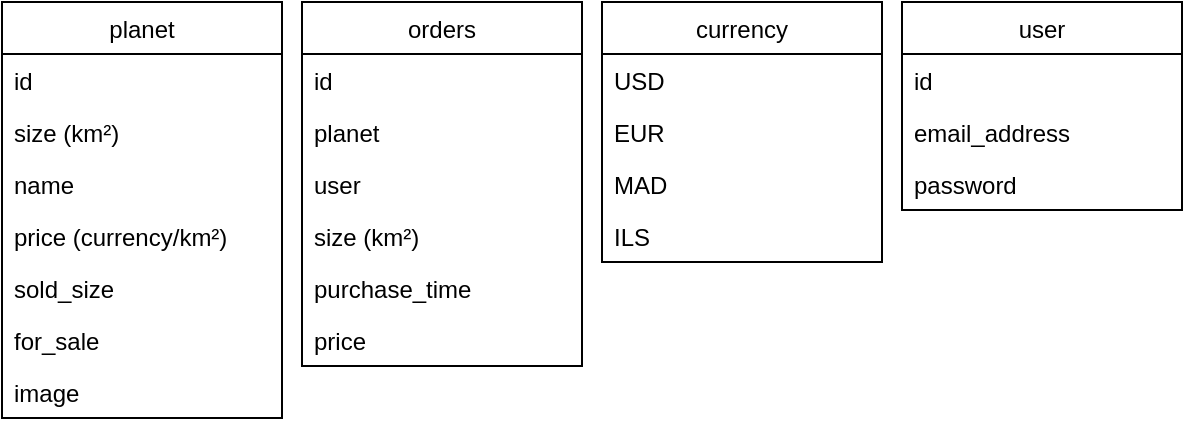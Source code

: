 <mxfile version="10.6.0" type="device"><diagram id="bTjdKy0Kk4wa1WnAhthb" name="Page-1"><mxGraphModel dx="734" dy="392" grid="1" gridSize="10" guides="1" tooltips="1" connect="1" arrows="1" fold="1" page="1" pageScale="1" pageWidth="827" pageHeight="1169" math="0" shadow="0"><root><mxCell id="0"/><mxCell id="1" parent="0"/><mxCell id="ZlNmdhkWs1rPXbbj4kCx-3" value="planet" style="swimlane;fontStyle=0;childLayout=stackLayout;horizontal=1;startSize=26;fillColor=none;horizontalStack=0;resizeParent=1;resizeParentMax=0;resizeLast=0;collapsible=1;marginBottom=0;" vertex="1" parent="1"><mxGeometry x="20" y="20" width="140" height="208" as="geometry"/></mxCell><mxCell id="ZlNmdhkWs1rPXbbj4kCx-15" value="id" style="text;strokeColor=none;fillColor=none;align=left;verticalAlign=top;spacingLeft=4;spacingRight=4;overflow=hidden;rotatable=0;points=[[0,0.5],[1,0.5]];portConstraint=eastwest;" vertex="1" parent="ZlNmdhkWs1rPXbbj4kCx-3"><mxGeometry y="26" width="140" height="26" as="geometry"/></mxCell><mxCell id="ZlNmdhkWs1rPXbbj4kCx-5" value="size (km²)" style="text;strokeColor=none;fillColor=none;align=left;verticalAlign=top;spacingLeft=4;spacingRight=4;overflow=hidden;rotatable=0;points=[[0,0.5],[1,0.5]];portConstraint=eastwest;" vertex="1" parent="ZlNmdhkWs1rPXbbj4kCx-3"><mxGeometry y="52" width="140" height="26" as="geometry"/></mxCell><mxCell id="ZlNmdhkWs1rPXbbj4kCx-6" value="name&#10;&#10;" style="text;strokeColor=none;fillColor=none;align=left;verticalAlign=top;spacingLeft=4;spacingRight=4;overflow=hidden;rotatable=0;points=[[0,0.5],[1,0.5]];portConstraint=eastwest;" vertex="1" parent="ZlNmdhkWs1rPXbbj4kCx-3"><mxGeometry y="78" width="140" height="26" as="geometry"/></mxCell><mxCell id="ZlNmdhkWs1rPXbbj4kCx-7" value="price (currency/km²)&#10;" style="text;strokeColor=none;fillColor=none;align=left;verticalAlign=top;spacingLeft=4;spacingRight=4;overflow=hidden;rotatable=0;points=[[0,0.5],[1,0.5]];portConstraint=eastwest;" vertex="1" parent="ZlNmdhkWs1rPXbbj4kCx-3"><mxGeometry y="104" width="140" height="26" as="geometry"/></mxCell><mxCell id="ZlNmdhkWs1rPXbbj4kCx-8" value="sold_size" style="text;strokeColor=none;fillColor=none;align=left;verticalAlign=top;spacingLeft=4;spacingRight=4;overflow=hidden;rotatable=0;points=[[0,0.5],[1,0.5]];portConstraint=eastwest;" vertex="1" parent="ZlNmdhkWs1rPXbbj4kCx-3"><mxGeometry y="130" width="140" height="26" as="geometry"/></mxCell><mxCell id="ZlNmdhkWs1rPXbbj4kCx-10" value="for_sale&#10;&#10;" style="text;strokeColor=none;fillColor=none;align=left;verticalAlign=top;spacingLeft=4;spacingRight=4;overflow=hidden;rotatable=0;points=[[0,0.5],[1,0.5]];portConstraint=eastwest;" vertex="1" parent="ZlNmdhkWs1rPXbbj4kCx-3"><mxGeometry y="156" width="140" height="26" as="geometry"/></mxCell><mxCell id="ZlNmdhkWs1rPXbbj4kCx-9" value="image" style="text;strokeColor=none;fillColor=none;align=left;verticalAlign=top;spacingLeft=4;spacingRight=4;overflow=hidden;rotatable=0;points=[[0,0.5],[1,0.5]];portConstraint=eastwest;" vertex="1" parent="ZlNmdhkWs1rPXbbj4kCx-3"><mxGeometry y="182" width="140" height="26" as="geometry"/></mxCell><mxCell id="ZlNmdhkWs1rPXbbj4kCx-11" value="orders" style="swimlane;fontStyle=0;childLayout=stackLayout;horizontal=1;startSize=26;fillColor=none;horizontalStack=0;resizeParent=1;resizeParentMax=0;resizeLast=0;collapsible=1;marginBottom=0;" vertex="1" parent="1"><mxGeometry x="170" y="20" width="140" height="182" as="geometry"/></mxCell><mxCell id="ZlNmdhkWs1rPXbbj4kCx-12" value="id" style="text;strokeColor=none;fillColor=none;align=left;verticalAlign=top;spacingLeft=4;spacingRight=4;overflow=hidden;rotatable=0;points=[[0,0.5],[1,0.5]];portConstraint=eastwest;" vertex="1" parent="ZlNmdhkWs1rPXbbj4kCx-11"><mxGeometry y="26" width="140" height="26" as="geometry"/></mxCell><mxCell id="ZlNmdhkWs1rPXbbj4kCx-13" value="planet" style="text;strokeColor=none;fillColor=none;align=left;verticalAlign=top;spacingLeft=4;spacingRight=4;overflow=hidden;rotatable=0;points=[[0,0.5],[1,0.5]];portConstraint=eastwest;" vertex="1" parent="ZlNmdhkWs1rPXbbj4kCx-11"><mxGeometry y="52" width="140" height="26" as="geometry"/></mxCell><mxCell id="ZlNmdhkWs1rPXbbj4kCx-14" value="user" style="text;strokeColor=none;fillColor=none;align=left;verticalAlign=top;spacingLeft=4;spacingRight=4;overflow=hidden;rotatable=0;points=[[0,0.5],[1,0.5]];portConstraint=eastwest;" vertex="1" parent="ZlNmdhkWs1rPXbbj4kCx-11"><mxGeometry y="78" width="140" height="26" as="geometry"/></mxCell><mxCell id="ZlNmdhkWs1rPXbbj4kCx-16" value="size (km²)" style="text;strokeColor=none;fillColor=none;align=left;verticalAlign=top;spacingLeft=4;spacingRight=4;overflow=hidden;rotatable=0;points=[[0,0.5],[1,0.5]];portConstraint=eastwest;" vertex="1" parent="ZlNmdhkWs1rPXbbj4kCx-11"><mxGeometry y="104" width="140" height="26" as="geometry"/></mxCell><mxCell id="ZlNmdhkWs1rPXbbj4kCx-17" value="purchase_time" style="text;strokeColor=none;fillColor=none;align=left;verticalAlign=top;spacingLeft=4;spacingRight=4;overflow=hidden;rotatable=0;points=[[0,0.5],[1,0.5]];portConstraint=eastwest;" vertex="1" parent="ZlNmdhkWs1rPXbbj4kCx-11"><mxGeometry y="130" width="140" height="26" as="geometry"/></mxCell><mxCell id="ZlNmdhkWs1rPXbbj4kCx-18" value="price" style="text;strokeColor=none;fillColor=none;align=left;verticalAlign=top;spacingLeft=4;spacingRight=4;overflow=hidden;rotatable=0;points=[[0,0.5],[1,0.5]];portConstraint=eastwest;" vertex="1" parent="ZlNmdhkWs1rPXbbj4kCx-11"><mxGeometry y="156" width="140" height="26" as="geometry"/></mxCell><mxCell id="ZlNmdhkWs1rPXbbj4kCx-19" value="user" style="swimlane;fontStyle=0;childLayout=stackLayout;horizontal=1;startSize=26;fillColor=none;horizontalStack=0;resizeParent=1;resizeParentMax=0;resizeLast=0;collapsible=1;marginBottom=0;" vertex="1" parent="1"><mxGeometry x="470" y="20" width="140" height="104" as="geometry"/></mxCell><mxCell id="ZlNmdhkWs1rPXbbj4kCx-23" value="id" style="text;strokeColor=none;fillColor=none;align=left;verticalAlign=top;spacingLeft=4;spacingRight=4;overflow=hidden;rotatable=0;points=[[0,0.5],[1,0.5]];portConstraint=eastwest;" vertex="1" parent="ZlNmdhkWs1rPXbbj4kCx-19"><mxGeometry y="26" width="140" height="26" as="geometry"/></mxCell><mxCell id="ZlNmdhkWs1rPXbbj4kCx-20" value="email_address" style="text;strokeColor=none;fillColor=none;align=left;verticalAlign=top;spacingLeft=4;spacingRight=4;overflow=hidden;rotatable=0;points=[[0,0.5],[1,0.5]];portConstraint=eastwest;" vertex="1" parent="ZlNmdhkWs1rPXbbj4kCx-19"><mxGeometry y="52" width="140" height="26" as="geometry"/></mxCell><mxCell id="ZlNmdhkWs1rPXbbj4kCx-21" value="password" style="text;strokeColor=none;fillColor=none;align=left;verticalAlign=top;spacingLeft=4;spacingRight=4;overflow=hidden;rotatable=0;points=[[0,0.5],[1,0.5]];portConstraint=eastwest;" vertex="1" parent="ZlNmdhkWs1rPXbbj4kCx-19"><mxGeometry y="78" width="140" height="26" as="geometry"/></mxCell><mxCell id="ZlNmdhkWs1rPXbbj4kCx-24" value="currency" style="swimlane;fontStyle=0;childLayout=stackLayout;horizontal=1;startSize=26;fillColor=none;horizontalStack=0;resizeParent=1;resizeParentMax=0;resizeLast=0;collapsible=1;marginBottom=0;" vertex="1" parent="1"><mxGeometry x="320" y="20" width="140" height="130" as="geometry"/></mxCell><mxCell id="ZlNmdhkWs1rPXbbj4kCx-25" value="USD" style="text;strokeColor=none;fillColor=none;align=left;verticalAlign=top;spacingLeft=4;spacingRight=4;overflow=hidden;rotatable=0;points=[[0,0.5],[1,0.5]];portConstraint=eastwest;" vertex="1" parent="ZlNmdhkWs1rPXbbj4kCx-24"><mxGeometry y="26" width="140" height="26" as="geometry"/></mxCell><mxCell id="ZlNmdhkWs1rPXbbj4kCx-26" value="EUR" style="text;strokeColor=none;fillColor=none;align=left;verticalAlign=top;spacingLeft=4;spacingRight=4;overflow=hidden;rotatable=0;points=[[0,0.5],[1,0.5]];portConstraint=eastwest;" vertex="1" parent="ZlNmdhkWs1rPXbbj4kCx-24"><mxGeometry y="52" width="140" height="26" as="geometry"/></mxCell><mxCell id="ZlNmdhkWs1rPXbbj4kCx-27" value="MAD" style="text;strokeColor=none;fillColor=none;align=left;verticalAlign=top;spacingLeft=4;spacingRight=4;overflow=hidden;rotatable=0;points=[[0,0.5],[1,0.5]];portConstraint=eastwest;" vertex="1" parent="ZlNmdhkWs1rPXbbj4kCx-24"><mxGeometry y="78" width="140" height="26" as="geometry"/></mxCell><mxCell id="ZlNmdhkWs1rPXbbj4kCx-28" value="ILS" style="text;strokeColor=none;fillColor=none;align=left;verticalAlign=top;spacingLeft=4;spacingRight=4;overflow=hidden;rotatable=0;points=[[0,0.5],[1,0.5]];portConstraint=eastwest;" vertex="1" parent="ZlNmdhkWs1rPXbbj4kCx-24"><mxGeometry y="104" width="140" height="26" as="geometry"/></mxCell></root></mxGraphModel></diagram></mxfile>